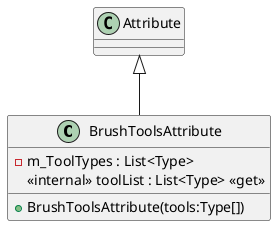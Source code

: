 @startuml
class BrushToolsAttribute {
    - m_ToolTypes : List<Type>
    <<internal>> toolList : List<Type> <<get>>
    + BrushToolsAttribute(tools:Type[])
}
Attribute <|-- BrushToolsAttribute
@enduml
